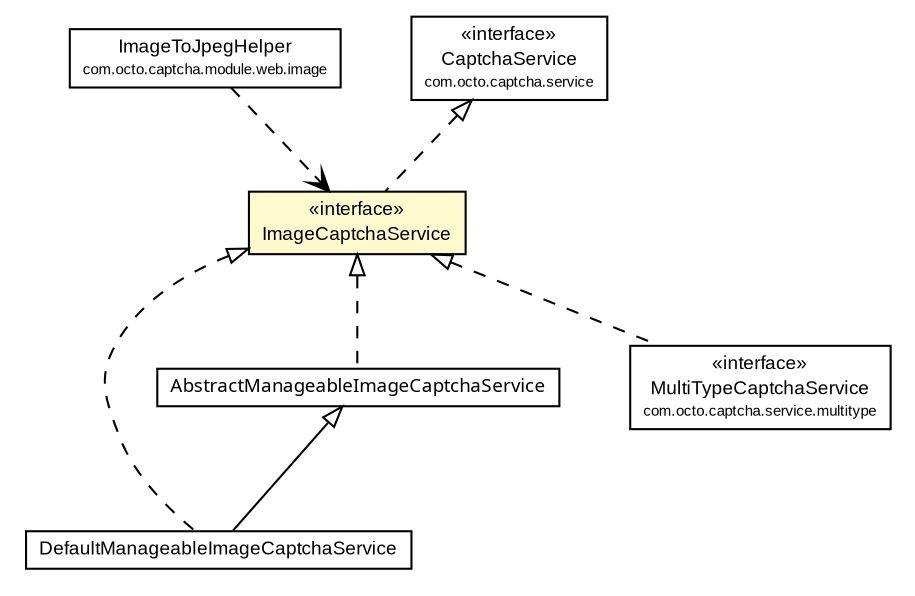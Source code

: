 #!/usr/local/bin/dot
#
# Class diagram 
# Generated by UmlGraph version 4.6 (http://www.spinellis.gr/sw/umlgraph)
#

digraph G {
	edge [fontname="arial",fontsize=10,labelfontname="arial",labelfontsize=10];
	node [fontname="arial",fontsize=10,shape=plaintext];
	// com.octo.captcha.module.web.image.ImageToJpegHelper
	c19101 [label=<<table border="0" cellborder="1" cellspacing="0" cellpadding="2" port="p" href="../../module/web/image/ImageToJpegHelper.html">
		<tr><td><table border="0" cellspacing="0" cellpadding="1">
			<tr><td> ImageToJpegHelper </td></tr>
			<tr><td><font point-size="7.0"> com.octo.captcha.module.web.image </font></td></tr>
		</table></td></tr>
		</table>>, fontname="arial", fontcolor="black", fontsize=9.0];
	// com.octo.captcha.service.image.ImageCaptchaService
	c19110 [label=<<table border="0" cellborder="1" cellspacing="0" cellpadding="2" port="p" bgcolor="lemonChiffon" href="./ImageCaptchaService.html">
		<tr><td><table border="0" cellspacing="0" cellpadding="1">
			<tr><td> &laquo;interface&raquo; </td></tr>
			<tr><td> ImageCaptchaService </td></tr>
		</table></td></tr>
		</table>>, fontname="arial", fontcolor="black", fontsize=9.0];
	// com.octo.captcha.service.image.DefaultManageableImageCaptchaService
	c19111 [label=<<table border="0" cellborder="1" cellspacing="0" cellpadding="2" port="p" href="./DefaultManageableImageCaptchaService.html">
		<tr><td><table border="0" cellspacing="0" cellpadding="1">
			<tr><td> DefaultManageableImageCaptchaService </td></tr>
		</table></td></tr>
		</table>>, fontname="arial", fontcolor="black", fontsize=9.0];
	// com.octo.captcha.service.image.AbstractManageableImageCaptchaService
	c19112 [label=<<table border="0" cellborder="1" cellspacing="0" cellpadding="2" port="p" href="./AbstractManageableImageCaptchaService.html">
		<tr><td><table border="0" cellspacing="0" cellpadding="1">
			<tr><td><font face="ariali"> AbstractManageableImageCaptchaService </font></td></tr>
		</table></td></tr>
		</table>>, fontname="arial", fontcolor="black", fontsize=9.0];
	// com.octo.captcha.service.multitype.MultiTypeCaptchaService
	c19113 [label=<<table border="0" cellborder="1" cellspacing="0" cellpadding="2" port="p" href="../multitype/MultiTypeCaptchaService.html">
		<tr><td><table border="0" cellspacing="0" cellpadding="1">
			<tr><td> &laquo;interface&raquo; </td></tr>
			<tr><td> MultiTypeCaptchaService </td></tr>
			<tr><td><font point-size="7.0"> com.octo.captcha.service.multitype </font></td></tr>
		</table></td></tr>
		</table>>, fontname="arial", fontcolor="black", fontsize=9.0];
	//com.octo.captcha.service.image.ImageCaptchaService implements com.octo.captcha.service.CaptchaService
	c19131:p -> c19110:p [dir=back,arrowtail=empty,style=dashed];
	//com.octo.captcha.service.image.DefaultManageableImageCaptchaService extends com.octo.captcha.service.image.AbstractManageableImageCaptchaService
	c19112:p -> c19111:p [dir=back,arrowtail=empty];
	//com.octo.captcha.service.image.DefaultManageableImageCaptchaService implements com.octo.captcha.service.image.ImageCaptchaService
	c19110:p -> c19111:p [dir=back,arrowtail=empty,style=dashed];
	//com.octo.captcha.service.image.AbstractManageableImageCaptchaService implements com.octo.captcha.service.image.ImageCaptchaService
	c19110:p -> c19112:p [dir=back,arrowtail=empty,style=dashed];
	//com.octo.captcha.service.multitype.MultiTypeCaptchaService implements com.octo.captcha.service.image.ImageCaptchaService
	c19110:p -> c19113:p [dir=back,arrowtail=empty,style=dashed];
	// com.octo.captcha.module.web.image.ImageToJpegHelper DEPEND com.octo.captcha.service.image.ImageCaptchaService
	c19101:p -> c19110:p [taillabel="", label="", headlabel="", fontname="arial", fontcolor="black", fontsize=10.0, color="black", arrowhead=open, style=dashed];
	// com.octo.captcha.service.CaptchaService
	c19131 [label=<<table border="0" cellborder="1" cellspacing="0" cellpadding="2" port="p" href="http://java.sun.com/j2se/1.4.2/docs/api/com/octo/captcha/service/CaptchaService.html">
		<tr><td><table border="0" cellspacing="0" cellpadding="1">
			<tr><td> &laquo;interface&raquo; </td></tr>
			<tr><td> CaptchaService </td></tr>
			<tr><td><font point-size="7.0"> com.octo.captcha.service </font></td></tr>
		</table></td></tr>
		</table>>, fontname="arial", fontcolor="black", fontsize=9.0];
}


